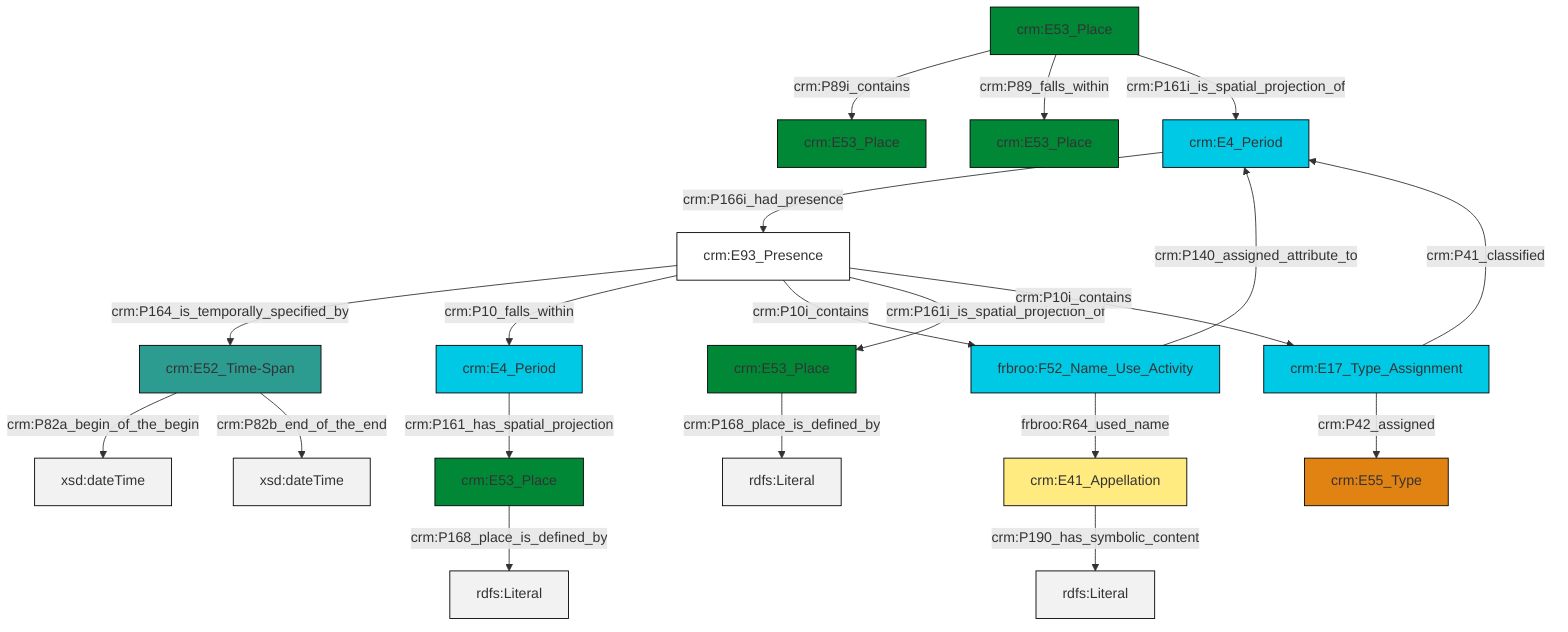 graph TD
classDef Literal fill:#f2f2f2,stroke:#000000;
classDef CRM_Entity fill:#FFFFFF,stroke:#000000;
classDef Temporal_Entity fill:#00C9E6, stroke:#000000;
classDef Type fill:#E18312, stroke:#000000;
classDef Time-Span fill:#2C9C91, stroke:#000000;
classDef Appellation fill:#FFEB7F, stroke:#000000;
classDef Place fill:#008836, stroke:#000000;
classDef Persistent_Item fill:#B266B2, stroke:#000000;
classDef Conceptual_Object fill:#FFD700, stroke:#000000;
classDef Physical_Thing fill:#D2B48C, stroke:#000000;
classDef Actor fill:#f58aad, stroke:#000000;
classDef PC_Classes fill:#4ce600, stroke:#000000;
classDef Multi fill:#cccccc,stroke:#000000;

6["crm:E93_Presence"]:::CRM_Entity -->|crm:P164_is_temporally_specified_by| 4["crm:E52_Time-Span"]:::Time-Span
4["crm:E52_Time-Span"]:::Time-Span -->|crm:P82a_begin_of_the_begin| 7[xsd:dateTime]:::Literal
10["frbroo:F52_Name_Use_Activity"]:::Temporal_Entity -->|frbroo:R64_used_name| 11["crm:E41_Appellation"]:::Appellation
2["crm:E4_Period"]:::Temporal_Entity -->|crm:P166i_had_presence| 6["crm:E93_Presence"]:::CRM_Entity
6["crm:E93_Presence"]:::CRM_Entity -->|crm:P10_falls_within| 12["crm:E4_Period"]:::Temporal_Entity
13["crm:E17_Type_Assignment"]:::Temporal_Entity -->|crm:P42_assigned| 14["crm:E55_Type"]:::Type
10["frbroo:F52_Name_Use_Activity"]:::Temporal_Entity -->|crm:P140_assigned_attribute_to| 2["crm:E4_Period"]:::Temporal_Entity
12["crm:E4_Period"]:::Temporal_Entity -->|crm:P161_has_spatial_projection| 8["crm:E53_Place"]:::Place
15["crm:E53_Place"]:::Place -->|crm:P89i_contains| 0["crm:E53_Place"]:::Place
8["crm:E53_Place"]:::Place -->|crm:P168_place_is_defined_by| 17[rdfs:Literal]:::Literal
4["crm:E52_Time-Span"]:::Time-Span -->|crm:P82b_end_of_the_end| 18[xsd:dateTime]:::Literal
15["crm:E53_Place"]:::Place -->|crm:P89_falls_within| 22["crm:E53_Place"]:::Place
13["crm:E17_Type_Assignment"]:::Temporal_Entity -->|crm:P41_classified| 2["crm:E4_Period"]:::Temporal_Entity
6["crm:E93_Presence"]:::CRM_Entity -->|crm:P10i_contains| 10["frbroo:F52_Name_Use_Activity"]:::Temporal_Entity
11["crm:E41_Appellation"]:::Appellation -->|crm:P190_has_symbolic_content| 27[rdfs:Literal]:::Literal
24["crm:E53_Place"]:::Place -->|crm:P168_place_is_defined_by| 29[rdfs:Literal]:::Literal
6["crm:E93_Presence"]:::CRM_Entity -->|crm:P161i_is_spatial_projection_of| 24["crm:E53_Place"]:::Place
15["crm:E53_Place"]:::Place -->|crm:P161i_is_spatial_projection_of| 2["crm:E4_Period"]:::Temporal_Entity
6["crm:E93_Presence"]:::CRM_Entity -->|crm:P10i_contains| 13["crm:E17_Type_Assignment"]:::Temporal_Entity